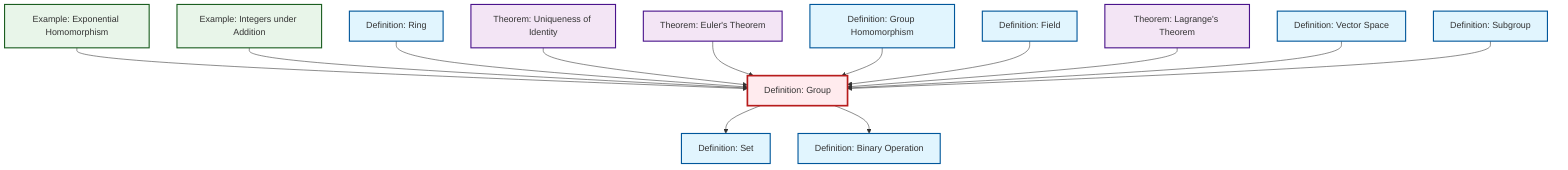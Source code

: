 graph TD
    classDef definition fill:#e1f5fe,stroke:#01579b,stroke-width:2px
    classDef theorem fill:#f3e5f5,stroke:#4a148c,stroke-width:2px
    classDef axiom fill:#fff3e0,stroke:#e65100,stroke-width:2px
    classDef example fill:#e8f5e9,stroke:#1b5e20,stroke-width:2px
    classDef current fill:#ffebee,stroke:#b71c1c,stroke-width:3px
    thm-euler["Theorem: Euler's Theorem"]:::theorem
    def-ring["Definition: Ring"]:::definition
    thm-unique-identity["Theorem: Uniqueness of Identity"]:::theorem
    thm-lagrange["Theorem: Lagrange's Theorem"]:::theorem
    def-group["Definition: Group"]:::definition
    def-set["Definition: Set"]:::definition
    def-homomorphism["Definition: Group Homomorphism"]:::definition
    def-field["Definition: Field"]:::definition
    ex-exponential-homomorphism["Example: Exponential Homomorphism"]:::example
    def-subgroup["Definition: Subgroup"]:::definition
    def-vector-space["Definition: Vector Space"]:::definition
    def-binary-operation["Definition: Binary Operation"]:::definition
    ex-integers-addition["Example: Integers under Addition"]:::example
    ex-exponential-homomorphism --> def-group
    def-group --> def-set
    ex-integers-addition --> def-group
    def-ring --> def-group
    thm-unique-identity --> def-group
    thm-euler --> def-group
    def-homomorphism --> def-group
    def-field --> def-group
    thm-lagrange --> def-group
    def-vector-space --> def-group
    def-group --> def-binary-operation
    def-subgroup --> def-group
    class def-group current